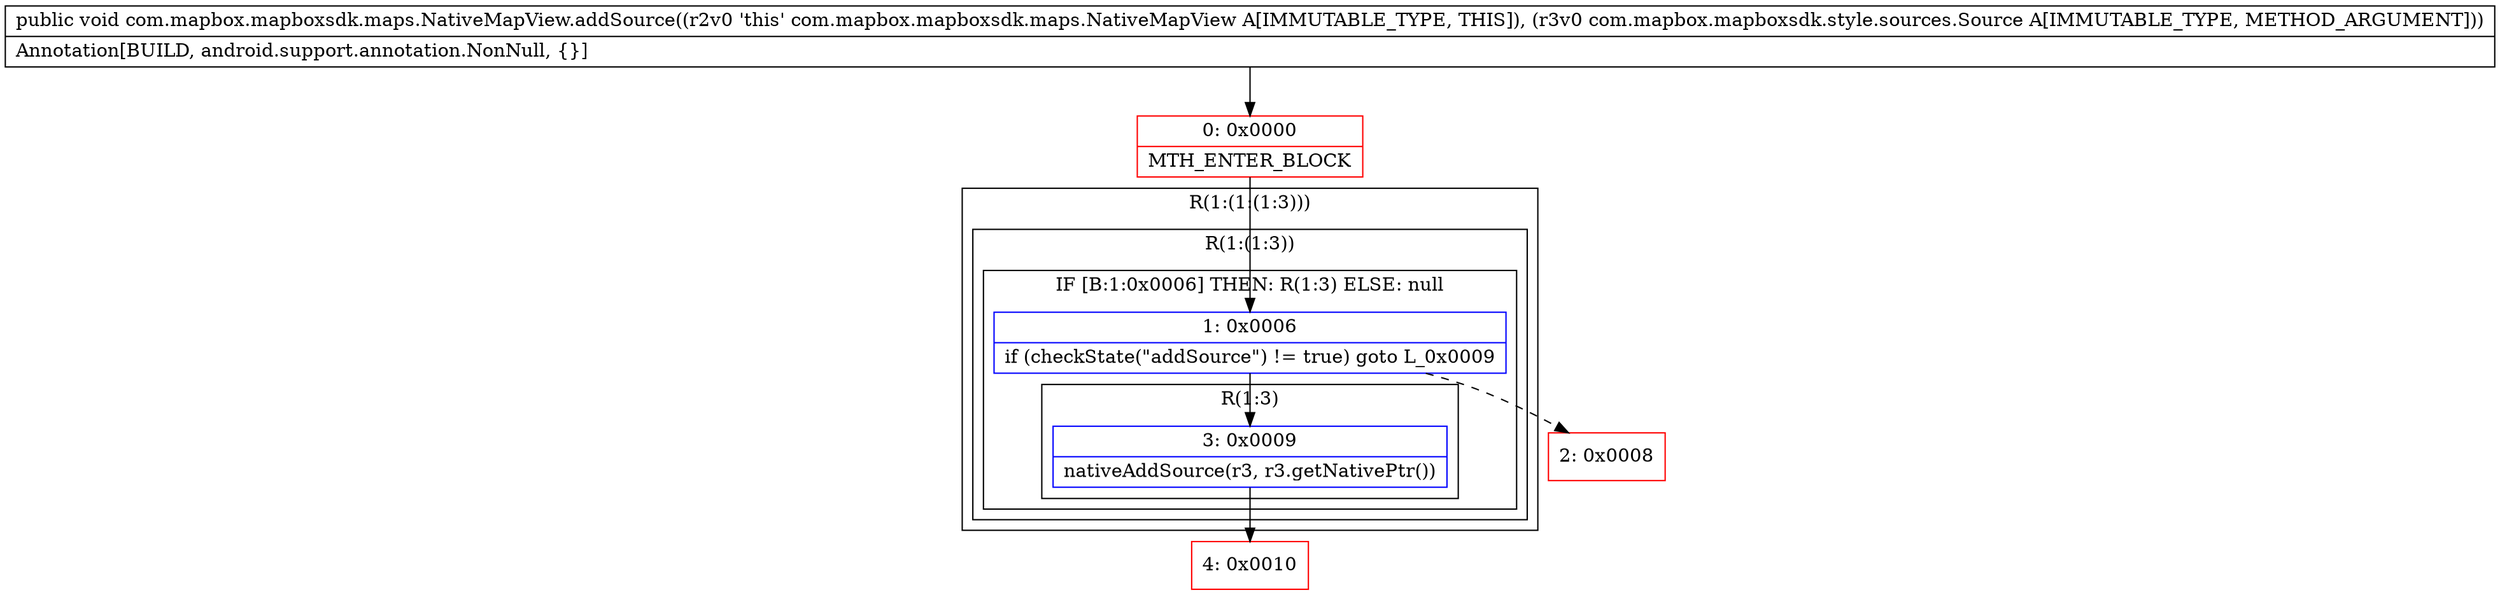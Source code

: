 digraph "CFG forcom.mapbox.mapboxsdk.maps.NativeMapView.addSource(Lcom\/mapbox\/mapboxsdk\/style\/sources\/Source;)V" {
subgraph cluster_Region_821137195 {
label = "R(1:(1:(1:3)))";
node [shape=record,color=blue];
subgraph cluster_Region_832080406 {
label = "R(1:(1:3))";
node [shape=record,color=blue];
subgraph cluster_IfRegion_536303964 {
label = "IF [B:1:0x0006] THEN: R(1:3) ELSE: null";
node [shape=record,color=blue];
Node_1 [shape=record,label="{1\:\ 0x0006|if (checkState(\"addSource\") != true) goto L_0x0009\l}"];
subgraph cluster_Region_182195948 {
label = "R(1:3)";
node [shape=record,color=blue];
Node_3 [shape=record,label="{3\:\ 0x0009|nativeAddSource(r3, r3.getNativePtr())\l}"];
}
}
}
}
Node_0 [shape=record,color=red,label="{0\:\ 0x0000|MTH_ENTER_BLOCK\l}"];
Node_2 [shape=record,color=red,label="{2\:\ 0x0008}"];
Node_4 [shape=record,color=red,label="{4\:\ 0x0010}"];
MethodNode[shape=record,label="{public void com.mapbox.mapboxsdk.maps.NativeMapView.addSource((r2v0 'this' com.mapbox.mapboxsdk.maps.NativeMapView A[IMMUTABLE_TYPE, THIS]), (r3v0 com.mapbox.mapboxsdk.style.sources.Source A[IMMUTABLE_TYPE, METHOD_ARGUMENT]))  | Annotation[BUILD, android.support.annotation.NonNull, \{\}]\l}"];
MethodNode -> Node_0;
Node_1 -> Node_2[style=dashed];
Node_1 -> Node_3;
Node_3 -> Node_4;
Node_0 -> Node_1;
}

